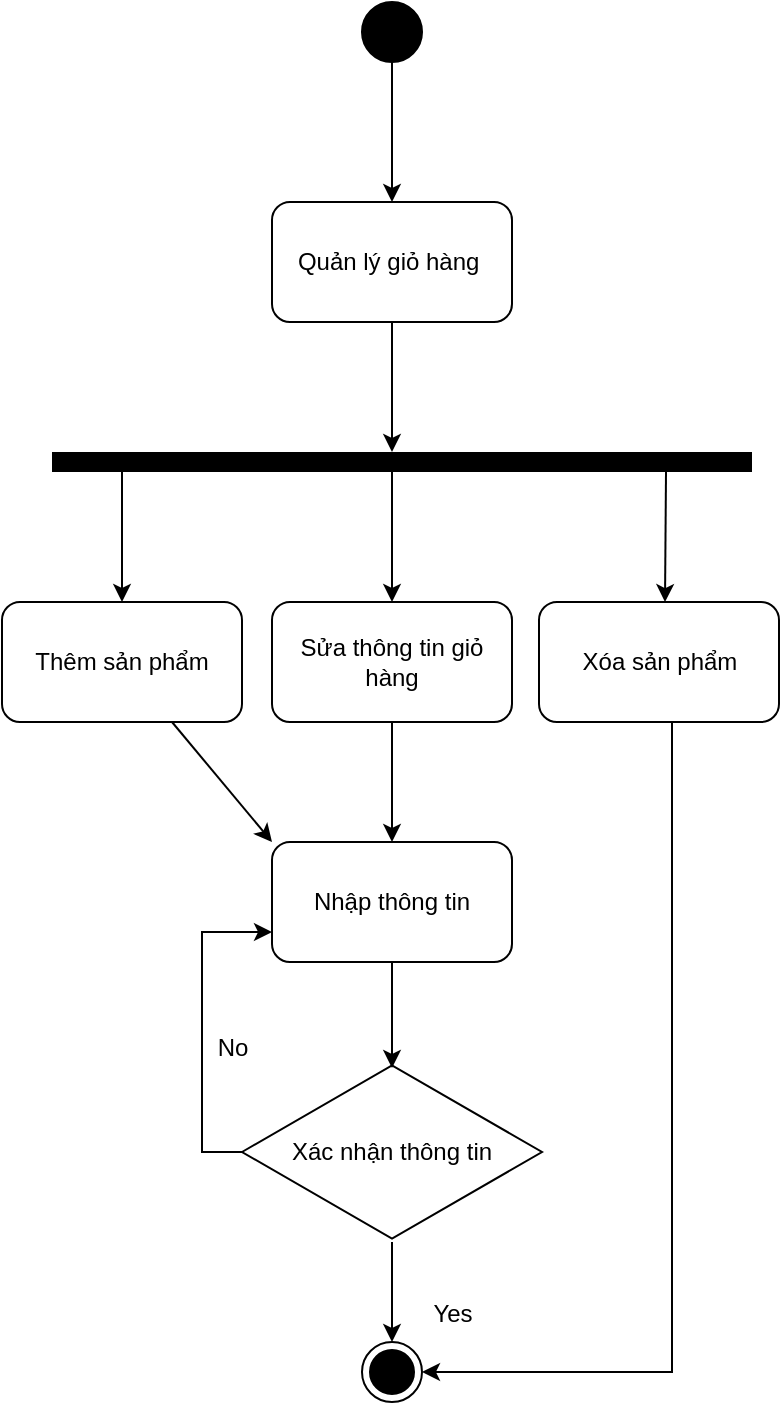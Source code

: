 <mxfile version="25.0.3" pages="5">
  <diagram name="KH quản lý giỏ hàng" id="glpUnwe-d-FHFiN7pNbO">
    <mxGraphModel dx="1050" dy="557" grid="1" gridSize="10" guides="1" tooltips="1" connect="1" arrows="1" fold="1" page="1" pageScale="1" pageWidth="827" pageHeight="1169" math="0" shadow="0">
      <root>
        <mxCell id="0" />
        <mxCell id="1" parent="0" />
        <mxCell id="dWQte7b7D6ETFb70vucc-6" style="edgeStyle=orthogonalEdgeStyle;rounded=0;orthogonalLoop=1;jettySize=auto;html=1;" parent="1" source="dWQte7b7D6ETFb70vucc-4" target="dWQte7b7D6ETFb70vucc-5" edge="1">
          <mxGeometry relative="1" as="geometry" />
        </mxCell>
        <mxCell id="dWQte7b7D6ETFb70vucc-4" value="" style="ellipse;fillColor=strokeColor;html=1;" parent="1" vertex="1">
          <mxGeometry x="205" y="350" width="30" height="30" as="geometry" />
        </mxCell>
        <mxCell id="dWQte7b7D6ETFb70vucc-5" value="Quản lý giỏ hàng&amp;nbsp;" style="rounded=1;whiteSpace=wrap;html=1;" parent="1" vertex="1">
          <mxGeometry x="160" y="450" width="120" height="60" as="geometry" />
        </mxCell>
        <mxCell id="dWQte7b7D6ETFb70vucc-17" style="edgeStyle=orthogonalEdgeStyle;rounded=0;orthogonalLoop=1;jettySize=auto;html=1;entryX=0.5;entryY=0;entryDx=0;entryDy=0;" parent="1" source="dWQte7b7D6ETFb70vucc-10" target="dWQte7b7D6ETFb70vucc-13" edge="1">
          <mxGeometry relative="1" as="geometry">
            <Array as="points">
              <mxPoint x="85" y="590" />
              <mxPoint x="85" y="590" />
            </Array>
          </mxGeometry>
        </mxCell>
        <mxCell id="dWQte7b7D6ETFb70vucc-18" style="rounded=0;orthogonalLoop=1;jettySize=auto;html=1;entryX=0.5;entryY=0;entryDx=0;entryDy=0;" parent="1" target="dWQte7b7D6ETFb70vucc-15" edge="1">
          <mxGeometry relative="1" as="geometry">
            <mxPoint x="220" y="583" as="sourcePoint" />
            <mxPoint x="220" y="648.0" as="targetPoint" />
          </mxGeometry>
        </mxCell>
        <mxCell id="dWQte7b7D6ETFb70vucc-19" style="rounded=0;orthogonalLoop=1;jettySize=auto;html=1;entryX=0.525;entryY=0.001;entryDx=0;entryDy=0;entryPerimeter=0;" parent="1" target="dWQte7b7D6ETFb70vucc-16" edge="1">
          <mxGeometry relative="1" as="geometry">
            <mxPoint x="357" y="585" as="sourcePoint" />
            <mxPoint x="356.54" y="644.7" as="targetPoint" />
          </mxGeometry>
        </mxCell>
        <mxCell id="dWQte7b7D6ETFb70vucc-10" value="" style="line;strokeWidth=10;html=1;fontSize=16;" parent="1" vertex="1">
          <mxGeometry x="50" y="575" width="350" height="10" as="geometry" />
        </mxCell>
        <mxCell id="dWQte7b7D6ETFb70vucc-12" style="rounded=0;orthogonalLoop=1;jettySize=auto;html=1;" parent="1" edge="1">
          <mxGeometry relative="1" as="geometry">
            <mxPoint x="220" y="510" as="sourcePoint" />
            <mxPoint x="220" y="575" as="targetPoint" />
          </mxGeometry>
        </mxCell>
        <mxCell id="dWQte7b7D6ETFb70vucc-22" style="rounded=0;orthogonalLoop=1;jettySize=auto;html=1;entryX=0;entryY=0;entryDx=0;entryDy=0;" parent="1" source="dWQte7b7D6ETFb70vucc-13" target="dWQte7b7D6ETFb70vucc-20" edge="1">
          <mxGeometry relative="1" as="geometry" />
        </mxCell>
        <mxCell id="dWQte7b7D6ETFb70vucc-13" value="Thêm sản phẩm" style="rounded=1;whiteSpace=wrap;html=1;" parent="1" vertex="1">
          <mxGeometry x="25" y="650" width="120" height="60" as="geometry" />
        </mxCell>
        <mxCell id="dWQte7b7D6ETFb70vucc-23" style="edgeStyle=orthogonalEdgeStyle;rounded=0;orthogonalLoop=1;jettySize=auto;html=1;entryX=0.5;entryY=0;entryDx=0;entryDy=0;" parent="1" source="dWQte7b7D6ETFb70vucc-15" target="dWQte7b7D6ETFb70vucc-20" edge="1">
          <mxGeometry relative="1" as="geometry" />
        </mxCell>
        <mxCell id="dWQte7b7D6ETFb70vucc-15" value="Sửa thông tin giỏ hàng" style="rounded=1;whiteSpace=wrap;html=1;" parent="1" vertex="1">
          <mxGeometry x="160" y="650" width="120" height="60" as="geometry" />
        </mxCell>
        <mxCell id="dWQte7b7D6ETFb70vucc-30" style="edgeStyle=orthogonalEdgeStyle;rounded=0;orthogonalLoop=1;jettySize=auto;html=1;entryX=1;entryY=0.5;entryDx=0;entryDy=0;" parent="1" source="dWQte7b7D6ETFb70vucc-16" target="dWQte7b7D6ETFb70vucc-28" edge="1">
          <mxGeometry relative="1" as="geometry">
            <Array as="points">
              <mxPoint x="360" y="1035" />
            </Array>
          </mxGeometry>
        </mxCell>
        <mxCell id="dWQte7b7D6ETFb70vucc-16" value="Xóa sản phẩm" style="rounded=1;whiteSpace=wrap;html=1;" parent="1" vertex="1">
          <mxGeometry x="293.5" y="650" width="120" height="60" as="geometry" />
        </mxCell>
        <mxCell id="dWQte7b7D6ETFb70vucc-20" value="Nhập thông tin" style="rounded=1;whiteSpace=wrap;html=1;" parent="1" vertex="1">
          <mxGeometry x="160" y="770" width="120" height="60" as="geometry" />
        </mxCell>
        <mxCell id="dWQte7b7D6ETFb70vucc-26" style="edgeStyle=orthogonalEdgeStyle;rounded=0;orthogonalLoop=1;jettySize=auto;html=1;entryX=0;entryY=0.75;entryDx=0;entryDy=0;" parent="1" source="dWQte7b7D6ETFb70vucc-21" target="dWQte7b7D6ETFb70vucc-20" edge="1">
          <mxGeometry relative="1" as="geometry">
            <Array as="points">
              <mxPoint x="125" y="925" />
              <mxPoint x="125" y="815" />
            </Array>
          </mxGeometry>
        </mxCell>
        <mxCell id="dWQte7b7D6ETFb70vucc-29" style="edgeStyle=orthogonalEdgeStyle;rounded=0;orthogonalLoop=1;jettySize=auto;html=1;entryX=0.5;entryY=0;entryDx=0;entryDy=0;" parent="1" source="dWQte7b7D6ETFb70vucc-21" target="dWQte7b7D6ETFb70vucc-28" edge="1">
          <mxGeometry relative="1" as="geometry" />
        </mxCell>
        <mxCell id="dWQte7b7D6ETFb70vucc-21" value="Xác nhận thông tin" style="html=1;whiteSpace=wrap;aspect=fixed;shape=isoRectangle;" parent="1" vertex="1">
          <mxGeometry x="145" y="880" width="150" height="90" as="geometry" />
        </mxCell>
        <mxCell id="dWQte7b7D6ETFb70vucc-24" style="edgeStyle=orthogonalEdgeStyle;rounded=0;orthogonalLoop=1;jettySize=auto;html=1;entryX=0.5;entryY=0.033;entryDx=0;entryDy=0;entryPerimeter=0;" parent="1" source="dWQte7b7D6ETFb70vucc-20" target="dWQte7b7D6ETFb70vucc-21" edge="1">
          <mxGeometry relative="1" as="geometry" />
        </mxCell>
        <mxCell id="dWQte7b7D6ETFb70vucc-27" value="No&lt;div&gt;&lt;br&gt;&lt;/div&gt;" style="text;html=1;align=center;verticalAlign=middle;resizable=0;points=[];autosize=1;strokeColor=none;fillColor=none;" parent="1" vertex="1">
          <mxGeometry x="120" y="860" width="40" height="40" as="geometry" />
        </mxCell>
        <mxCell id="dWQte7b7D6ETFb70vucc-28" value="" style="ellipse;html=1;shape=endState;fillColor=strokeColor;" parent="1" vertex="1">
          <mxGeometry x="205" y="1020" width="30" height="30" as="geometry" />
        </mxCell>
        <mxCell id="dWQte7b7D6ETFb70vucc-31" value="Yes&lt;div&gt;&lt;br&gt;&lt;/div&gt;" style="text;html=1;align=center;verticalAlign=middle;resizable=0;points=[];autosize=1;strokeColor=none;fillColor=none;" parent="1" vertex="1">
          <mxGeometry x="230" y="993" width="40" height="40" as="geometry" />
        </mxCell>
      </root>
    </mxGraphModel>
  </diagram>
  <diagram id="wGetY01Q4PkXhJ5S1TDO" name="KH Tìm kiếm sản phẩm">
    <mxGraphModel dx="1050" dy="557" grid="1" gridSize="10" guides="1" tooltips="1" connect="1" arrows="1" fold="1" page="1" pageScale="1" pageWidth="827" pageHeight="1169" math="0" shadow="0">
      <root>
        <mxCell id="0" />
        <mxCell id="1" parent="0" />
        <mxCell id="nGuQ5Qsm1o0M4dv9xNYN-1" style="edgeStyle=orthogonalEdgeStyle;rounded=0;orthogonalLoop=1;jettySize=auto;html=1;" parent="1" source="nGuQ5Qsm1o0M4dv9xNYN-2" target="nGuQ5Qsm1o0M4dv9xNYN-3" edge="1">
          <mxGeometry relative="1" as="geometry" />
        </mxCell>
        <mxCell id="nGuQ5Qsm1o0M4dv9xNYN-2" value="" style="ellipse;fillColor=strokeColor;html=1;" parent="1" vertex="1">
          <mxGeometry x="205" y="350" width="30" height="30" as="geometry" />
        </mxCell>
        <mxCell id="nGuQ5Qsm1o0M4dv9xNYN-3" value="Tìm kiếm sản phẩm" style="rounded=1;whiteSpace=wrap;html=1;" parent="1" vertex="1">
          <mxGeometry x="160" y="450" width="120" height="60" as="geometry" />
        </mxCell>
        <mxCell id="nGuQ5Qsm1o0M4dv9xNYN-4" style="edgeStyle=orthogonalEdgeStyle;rounded=0;orthogonalLoop=1;jettySize=auto;html=1;entryX=0.5;entryY=0;entryDx=0;entryDy=0;" parent="1" source="nGuQ5Qsm1o0M4dv9xNYN-7" target="nGuQ5Qsm1o0M4dv9xNYN-10" edge="1">
          <mxGeometry relative="1" as="geometry">
            <Array as="points">
              <mxPoint x="85" y="590" />
              <mxPoint x="85" y="590" />
            </Array>
          </mxGeometry>
        </mxCell>
        <mxCell id="nGuQ5Qsm1o0M4dv9xNYN-5" style="rounded=0;orthogonalLoop=1;jettySize=auto;html=1;entryX=0.5;entryY=0;entryDx=0;entryDy=0;" parent="1" target="nGuQ5Qsm1o0M4dv9xNYN-12" edge="1">
          <mxGeometry relative="1" as="geometry">
            <mxPoint x="220" y="583" as="sourcePoint" />
            <mxPoint x="220" y="648.0" as="targetPoint" />
          </mxGeometry>
        </mxCell>
        <mxCell id="nGuQ5Qsm1o0M4dv9xNYN-6" style="rounded=0;orthogonalLoop=1;jettySize=auto;html=1;entryX=0.525;entryY=0.001;entryDx=0;entryDy=0;entryPerimeter=0;" parent="1" target="nGuQ5Qsm1o0M4dv9xNYN-14" edge="1">
          <mxGeometry relative="1" as="geometry">
            <mxPoint x="357" y="585" as="sourcePoint" />
            <mxPoint x="356.54" y="644.7" as="targetPoint" />
          </mxGeometry>
        </mxCell>
        <mxCell id="nGuQ5Qsm1o0M4dv9xNYN-7" value="" style="line;strokeWidth=10;html=1;fontSize=16;" parent="1" vertex="1">
          <mxGeometry x="50" y="575" width="350" height="10" as="geometry" />
        </mxCell>
        <mxCell id="nGuQ5Qsm1o0M4dv9xNYN-8" style="rounded=0;orthogonalLoop=1;jettySize=auto;html=1;" parent="1" edge="1">
          <mxGeometry relative="1" as="geometry">
            <mxPoint x="220" y="510" as="sourcePoint" />
            <mxPoint x="220" y="575" as="targetPoint" />
          </mxGeometry>
        </mxCell>
        <mxCell id="nGuQ5Qsm1o0M4dv9xNYN-9" style="rounded=0;orthogonalLoop=1;jettySize=auto;html=1;entryX=0.25;entryY=0;entryDx=0;entryDy=0;" parent="1" source="nGuQ5Qsm1o0M4dv9xNYN-10" target="nGuQ5Qsm1o0M4dv9xNYN-15" edge="1">
          <mxGeometry relative="1" as="geometry" />
        </mxCell>
        <mxCell id="nGuQ5Qsm1o0M4dv9xNYN-10" value="Theo tên sản phẩm" style="rounded=1;whiteSpace=wrap;html=1;" parent="1" vertex="1">
          <mxGeometry x="25" y="650" width="120" height="60" as="geometry" />
        </mxCell>
        <mxCell id="nGuQ5Qsm1o0M4dv9xNYN-11" style="edgeStyle=orthogonalEdgeStyle;rounded=0;orthogonalLoop=1;jettySize=auto;html=1;entryX=0.5;entryY=0;entryDx=0;entryDy=0;" parent="1" source="nGuQ5Qsm1o0M4dv9xNYN-12" target="nGuQ5Qsm1o0M4dv9xNYN-15" edge="1">
          <mxGeometry relative="1" as="geometry" />
        </mxCell>
        <mxCell id="nGuQ5Qsm1o0M4dv9xNYN-12" value="Theo tác giả" style="rounded=1;whiteSpace=wrap;html=1;" parent="1" vertex="1">
          <mxGeometry x="160" y="650" width="120" height="60" as="geometry" />
        </mxCell>
        <mxCell id="nGuQ5Qsm1o0M4dv9xNYN-25" style="rounded=0;orthogonalLoop=1;jettySize=auto;html=1;entryX=0.75;entryY=0;entryDx=0;entryDy=0;" parent="1" source="nGuQ5Qsm1o0M4dv9xNYN-14" target="nGuQ5Qsm1o0M4dv9xNYN-15" edge="1">
          <mxGeometry relative="1" as="geometry" />
        </mxCell>
        <mxCell id="nGuQ5Qsm1o0M4dv9xNYN-14" value="Theo nhà xuất bản" style="rounded=1;whiteSpace=wrap;html=1;" parent="1" vertex="1">
          <mxGeometry x="293.5" y="650" width="120" height="60" as="geometry" />
        </mxCell>
        <mxCell id="nGuQ5Qsm1o0M4dv9xNYN-15" value="Nhập thông tin" style="rounded=1;whiteSpace=wrap;html=1;" parent="1" vertex="1">
          <mxGeometry x="160" y="770" width="120" height="60" as="geometry" />
        </mxCell>
        <mxCell id="nGuQ5Qsm1o0M4dv9xNYN-19" style="edgeStyle=orthogonalEdgeStyle;rounded=0;orthogonalLoop=1;jettySize=auto;html=1;entryX=0.5;entryY=0;entryDx=0;entryDy=0;" parent="1" source="nGuQ5Qsm1o0M4dv9xNYN-15" target="nGuQ5Qsm1o0M4dv9xNYN-23" edge="1">
          <mxGeometry relative="1" as="geometry">
            <mxPoint x="220" y="882.97" as="targetPoint" />
          </mxGeometry>
        </mxCell>
        <mxCell id="nGuQ5Qsm1o0M4dv9xNYN-21" value="" style="ellipse;html=1;shape=endState;fillColor=strokeColor;" parent="1" vertex="1">
          <mxGeometry x="205" y="1010" width="30" height="30" as="geometry" />
        </mxCell>
        <mxCell id="nGuQ5Qsm1o0M4dv9xNYN-24" style="rounded=0;orthogonalLoop=1;jettySize=auto;html=1;entryX=0.5;entryY=0;entryDx=0;entryDy=0;" parent="1" source="nGuQ5Qsm1o0M4dv9xNYN-23" target="nGuQ5Qsm1o0M4dv9xNYN-21" edge="1">
          <mxGeometry relative="1" as="geometry" />
        </mxCell>
        <mxCell id="nGuQ5Qsm1o0M4dv9xNYN-23" value="Kết quả tìm kiếm" style="rounded=1;whiteSpace=wrap;html=1;" parent="1" vertex="1">
          <mxGeometry x="160" y="890" width="120" height="60" as="geometry" />
        </mxCell>
      </root>
    </mxGraphModel>
  </diagram>
  <diagram id="Xd6jj131RkobltdTFWsQ" name="Admin quản lý danh mục sản phẩm">
    <mxGraphModel dx="1114" dy="592" grid="1" gridSize="10" guides="1" tooltips="1" connect="1" arrows="1" fold="1" page="1" pageScale="1" pageWidth="827" pageHeight="1169" math="0" shadow="0">
      <root>
        <mxCell id="0" />
        <mxCell id="1" parent="0" />
        <mxCell id="-0X5WeJSfMpW4maTVnv_-25" style="edgeStyle=orthogonalEdgeStyle;rounded=0;orthogonalLoop=1;jettySize=auto;html=1;entryX=0.5;entryY=0;entryDx=0;entryDy=0;" parent="1" source="-0X5WeJSfMpW4maTVnv_-2" target="-0X5WeJSfMpW4maTVnv_-23" edge="1">
          <mxGeometry relative="1" as="geometry" />
        </mxCell>
        <mxCell id="-0X5WeJSfMpW4maTVnv_-2" value="" style="ellipse;fillColor=strokeColor;html=1;" parent="1" vertex="1">
          <mxGeometry x="205" y="230" width="30" height="30" as="geometry" />
        </mxCell>
        <mxCell id="-0X5WeJSfMpW4maTVnv_-3" value="Quản lý danh mục sản phẩm" style="rounded=1;whiteSpace=wrap;html=1;" parent="1" vertex="1">
          <mxGeometry x="160" y="450" width="120" height="60" as="geometry" />
        </mxCell>
        <mxCell id="-0X5WeJSfMpW4maTVnv_-4" style="edgeStyle=orthogonalEdgeStyle;rounded=0;orthogonalLoop=1;jettySize=auto;html=1;entryX=0.5;entryY=0;entryDx=0;entryDy=0;" parent="1" source="-0X5WeJSfMpW4maTVnv_-7" target="-0X5WeJSfMpW4maTVnv_-10" edge="1">
          <mxGeometry relative="1" as="geometry">
            <Array as="points">
              <mxPoint x="85" y="590" />
              <mxPoint x="85" y="590" />
            </Array>
          </mxGeometry>
        </mxCell>
        <mxCell id="-0X5WeJSfMpW4maTVnv_-5" style="rounded=0;orthogonalLoop=1;jettySize=auto;html=1;entryX=0.5;entryY=0;entryDx=0;entryDy=0;" parent="1" target="-0X5WeJSfMpW4maTVnv_-12" edge="1">
          <mxGeometry relative="1" as="geometry">
            <mxPoint x="220" y="583" as="sourcePoint" />
            <mxPoint x="220" y="648.0" as="targetPoint" />
          </mxGeometry>
        </mxCell>
        <mxCell id="-0X5WeJSfMpW4maTVnv_-6" style="rounded=0;orthogonalLoop=1;jettySize=auto;html=1;entryX=0.525;entryY=0.001;entryDx=0;entryDy=0;entryPerimeter=0;" parent="1" target="-0X5WeJSfMpW4maTVnv_-14" edge="1">
          <mxGeometry relative="1" as="geometry">
            <mxPoint x="357" y="585" as="sourcePoint" />
            <mxPoint x="356.54" y="644.7" as="targetPoint" />
          </mxGeometry>
        </mxCell>
        <mxCell id="-0X5WeJSfMpW4maTVnv_-7" value="" style="line;strokeWidth=10;html=1;fontSize=16;" parent="1" vertex="1">
          <mxGeometry x="50" y="575" width="350" height="10" as="geometry" />
        </mxCell>
        <mxCell id="-0X5WeJSfMpW4maTVnv_-8" style="rounded=0;orthogonalLoop=1;jettySize=auto;html=1;" parent="1" edge="1">
          <mxGeometry relative="1" as="geometry">
            <mxPoint x="220" y="510" as="sourcePoint" />
            <mxPoint x="220" y="575" as="targetPoint" />
          </mxGeometry>
        </mxCell>
        <mxCell id="-0X5WeJSfMpW4maTVnv_-9" style="rounded=0;orthogonalLoop=1;jettySize=auto;html=1;entryX=0;entryY=0;entryDx=0;entryDy=0;" parent="1" source="-0X5WeJSfMpW4maTVnv_-10" target="-0X5WeJSfMpW4maTVnv_-15" edge="1">
          <mxGeometry relative="1" as="geometry" />
        </mxCell>
        <mxCell id="-0X5WeJSfMpW4maTVnv_-10" value="Sửa thông tin danh mục" style="rounded=1;whiteSpace=wrap;html=1;" parent="1" vertex="1">
          <mxGeometry x="25" y="650" width="120" height="60" as="geometry" />
        </mxCell>
        <mxCell id="-0X5WeJSfMpW4maTVnv_-11" style="edgeStyle=orthogonalEdgeStyle;rounded=0;orthogonalLoop=1;jettySize=auto;html=1;entryX=0.5;entryY=0;entryDx=0;entryDy=0;" parent="1" source="-0X5WeJSfMpW4maTVnv_-12" target="-0X5WeJSfMpW4maTVnv_-15" edge="1">
          <mxGeometry relative="1" as="geometry" />
        </mxCell>
        <mxCell id="-0X5WeJSfMpW4maTVnv_-12" value="Thêm danh mục" style="rounded=1;whiteSpace=wrap;html=1;" parent="1" vertex="1">
          <mxGeometry x="160" y="650" width="120" height="60" as="geometry" />
        </mxCell>
        <mxCell id="-0X5WeJSfMpW4maTVnv_-13" style="edgeStyle=orthogonalEdgeStyle;rounded=0;orthogonalLoop=1;jettySize=auto;html=1;entryX=1;entryY=0.5;entryDx=0;entryDy=0;" parent="1" source="-0X5WeJSfMpW4maTVnv_-14" target="-0X5WeJSfMpW4maTVnv_-21" edge="1">
          <mxGeometry relative="1" as="geometry">
            <Array as="points">
              <mxPoint x="360" y="1035" />
            </Array>
          </mxGeometry>
        </mxCell>
        <mxCell id="-0X5WeJSfMpW4maTVnv_-14" value="Xóa danh mục" style="rounded=1;whiteSpace=wrap;html=1;" parent="1" vertex="1">
          <mxGeometry x="293.5" y="650" width="120" height="60" as="geometry" />
        </mxCell>
        <mxCell id="-0X5WeJSfMpW4maTVnv_-15" value="Nhập thông tin" style="rounded=1;whiteSpace=wrap;html=1;" parent="1" vertex="1">
          <mxGeometry x="160" y="770" width="120" height="60" as="geometry" />
        </mxCell>
        <mxCell id="-0X5WeJSfMpW4maTVnv_-16" style="edgeStyle=orthogonalEdgeStyle;rounded=0;orthogonalLoop=1;jettySize=auto;html=1;entryX=0;entryY=0.75;entryDx=0;entryDy=0;" parent="1" source="-0X5WeJSfMpW4maTVnv_-18" target="-0X5WeJSfMpW4maTVnv_-15" edge="1">
          <mxGeometry relative="1" as="geometry">
            <Array as="points">
              <mxPoint x="125" y="925" />
              <mxPoint x="125" y="815" />
            </Array>
          </mxGeometry>
        </mxCell>
        <mxCell id="-0X5WeJSfMpW4maTVnv_-17" style="edgeStyle=orthogonalEdgeStyle;rounded=0;orthogonalLoop=1;jettySize=auto;html=1;entryX=0.5;entryY=0;entryDx=0;entryDy=0;" parent="1" source="-0X5WeJSfMpW4maTVnv_-18" target="-0X5WeJSfMpW4maTVnv_-21" edge="1">
          <mxGeometry relative="1" as="geometry" />
        </mxCell>
        <mxCell id="-0X5WeJSfMpW4maTVnv_-18" value="Xác nhận thông tin" style="html=1;whiteSpace=wrap;aspect=fixed;shape=isoRectangle;" parent="1" vertex="1">
          <mxGeometry x="145" y="880" width="150" height="90" as="geometry" />
        </mxCell>
        <mxCell id="-0X5WeJSfMpW4maTVnv_-19" style="edgeStyle=orthogonalEdgeStyle;rounded=0;orthogonalLoop=1;jettySize=auto;html=1;entryX=0.5;entryY=0.033;entryDx=0;entryDy=0;entryPerimeter=0;" parent="1" source="-0X5WeJSfMpW4maTVnv_-15" target="-0X5WeJSfMpW4maTVnv_-18" edge="1">
          <mxGeometry relative="1" as="geometry" />
        </mxCell>
        <mxCell id="-0X5WeJSfMpW4maTVnv_-20" value="No&lt;div&gt;&lt;br&gt;&lt;/div&gt;" style="text;html=1;align=center;verticalAlign=middle;resizable=0;points=[];autosize=1;strokeColor=none;fillColor=none;" parent="1" vertex="1">
          <mxGeometry x="120" y="860" width="40" height="40" as="geometry" />
        </mxCell>
        <mxCell id="-0X5WeJSfMpW4maTVnv_-21" value="" style="ellipse;html=1;shape=endState;fillColor=strokeColor;" parent="1" vertex="1">
          <mxGeometry x="205" y="1020" width="30" height="30" as="geometry" />
        </mxCell>
        <mxCell id="-0X5WeJSfMpW4maTVnv_-22" value="Yes&lt;div&gt;&lt;br&gt;&lt;/div&gt;" style="text;html=1;align=center;verticalAlign=middle;resizable=0;points=[];autosize=1;strokeColor=none;fillColor=none;" parent="1" vertex="1">
          <mxGeometry x="230" y="993" width="40" height="40" as="geometry" />
        </mxCell>
        <mxCell id="-0X5WeJSfMpW4maTVnv_-26" style="edgeStyle=orthogonalEdgeStyle;rounded=0;orthogonalLoop=1;jettySize=auto;html=1;entryX=0.5;entryY=0;entryDx=0;entryDy=0;" parent="1" source="-0X5WeJSfMpW4maTVnv_-23" target="-0X5WeJSfMpW4maTVnv_-3" edge="1">
          <mxGeometry relative="1" as="geometry" />
        </mxCell>
        <mxCell id="-0X5WeJSfMpW4maTVnv_-23" value="Đăng nhập" style="rounded=1;whiteSpace=wrap;html=1;" parent="1" vertex="1">
          <mxGeometry x="160" y="320" width="120" height="60" as="geometry" />
        </mxCell>
      </root>
    </mxGraphModel>
  </diagram>
  <diagram id="LKyu1rDPVpneiYCnQFTb" name="Admin quản lý user KH">
    <mxGraphModel dx="472" dy="784" grid="1" gridSize="10" guides="1" tooltips="1" connect="1" arrows="1" fold="1" page="1" pageScale="1" pageWidth="827" pageHeight="1169" math="0" shadow="0">
      <root>
        <mxCell id="0" />
        <mxCell id="1" parent="0" />
        <mxCell id="rJHAYMl7BsuX2lufDUmJ-1" style="edgeStyle=orthogonalEdgeStyle;rounded=0;orthogonalLoop=1;jettySize=auto;html=1;entryX=0.5;entryY=0;entryDx=0;entryDy=0;" edge="1" parent="1" source="rJHAYMl7BsuX2lufDUmJ-2" target="rJHAYMl7BsuX2lufDUmJ-24">
          <mxGeometry relative="1" as="geometry" />
        </mxCell>
        <mxCell id="rJHAYMl7BsuX2lufDUmJ-2" value="" style="ellipse;fillColor=strokeColor;html=1;" vertex="1" parent="1">
          <mxGeometry x="205" y="230" width="30" height="30" as="geometry" />
        </mxCell>
        <mxCell id="rJHAYMl7BsuX2lufDUmJ-3" value="Quản lý khách hàng" style="rounded=1;whiteSpace=wrap;html=1;" vertex="1" parent="1">
          <mxGeometry x="160" y="450" width="120" height="60" as="geometry" />
        </mxCell>
        <mxCell id="rJHAYMl7BsuX2lufDUmJ-4" style="edgeStyle=orthogonalEdgeStyle;rounded=0;orthogonalLoop=1;jettySize=auto;html=1;entryX=0.5;entryY=0;entryDx=0;entryDy=0;" edge="1" parent="1" source="rJHAYMl7BsuX2lufDUmJ-7" target="rJHAYMl7BsuX2lufDUmJ-10">
          <mxGeometry relative="1" as="geometry">
            <Array as="points">
              <mxPoint x="85" y="590" />
              <mxPoint x="85" y="590" />
            </Array>
          </mxGeometry>
        </mxCell>
        <mxCell id="rJHAYMl7BsuX2lufDUmJ-5" style="rounded=0;orthogonalLoop=1;jettySize=auto;html=1;entryX=0.5;entryY=0;entryDx=0;entryDy=0;" edge="1" parent="1" target="rJHAYMl7BsuX2lufDUmJ-12">
          <mxGeometry relative="1" as="geometry">
            <mxPoint x="220" y="583" as="sourcePoint" />
            <mxPoint x="220" y="648.0" as="targetPoint" />
          </mxGeometry>
        </mxCell>
        <mxCell id="rJHAYMl7BsuX2lufDUmJ-6" style="rounded=0;orthogonalLoop=1;jettySize=auto;html=1;entryX=0.525;entryY=0.001;entryDx=0;entryDy=0;entryPerimeter=0;" edge="1" parent="1" target="rJHAYMl7BsuX2lufDUmJ-14">
          <mxGeometry relative="1" as="geometry">
            <mxPoint x="357" y="585" as="sourcePoint" />
            <mxPoint x="356.54" y="644.7" as="targetPoint" />
          </mxGeometry>
        </mxCell>
        <mxCell id="rJHAYMl7BsuX2lufDUmJ-7" value="" style="line;strokeWidth=10;html=1;fontSize=16;" vertex="1" parent="1">
          <mxGeometry x="50" y="575" width="350" height="10" as="geometry" />
        </mxCell>
        <mxCell id="rJHAYMl7BsuX2lufDUmJ-8" style="rounded=0;orthogonalLoop=1;jettySize=auto;html=1;" edge="1" parent="1">
          <mxGeometry relative="1" as="geometry">
            <mxPoint x="220" y="510" as="sourcePoint" />
            <mxPoint x="220" y="575" as="targetPoint" />
          </mxGeometry>
        </mxCell>
        <mxCell id="rJHAYMl7BsuX2lufDUmJ-9" style="rounded=0;orthogonalLoop=1;jettySize=auto;html=1;entryX=0;entryY=0;entryDx=0;entryDy=0;" edge="1" parent="1" source="rJHAYMl7BsuX2lufDUmJ-10" target="rJHAYMl7BsuX2lufDUmJ-15">
          <mxGeometry relative="1" as="geometry" />
        </mxCell>
        <mxCell id="rJHAYMl7BsuX2lufDUmJ-10" value="Sửa thông tin khách hàng" style="rounded=1;whiteSpace=wrap;html=1;" vertex="1" parent="1">
          <mxGeometry x="25" y="650" width="120" height="60" as="geometry" />
        </mxCell>
        <mxCell id="rJHAYMl7BsuX2lufDUmJ-11" style="edgeStyle=orthogonalEdgeStyle;rounded=0;orthogonalLoop=1;jettySize=auto;html=1;entryX=0.5;entryY=0;entryDx=0;entryDy=0;" edge="1" parent="1" source="rJHAYMl7BsuX2lufDUmJ-12" target="rJHAYMl7BsuX2lufDUmJ-15">
          <mxGeometry relative="1" as="geometry" />
        </mxCell>
        <mxCell id="rJHAYMl7BsuX2lufDUmJ-12" value="Thêm khách hàng" style="rounded=1;whiteSpace=wrap;html=1;" vertex="1" parent="1">
          <mxGeometry x="160" y="650" width="120" height="60" as="geometry" />
        </mxCell>
        <mxCell id="rJHAYMl7BsuX2lufDUmJ-13" style="edgeStyle=orthogonalEdgeStyle;rounded=0;orthogonalLoop=1;jettySize=auto;html=1;entryX=1;entryY=0.5;entryDx=0;entryDy=0;" edge="1" parent="1" source="rJHAYMl7BsuX2lufDUmJ-14" target="rJHAYMl7BsuX2lufDUmJ-21">
          <mxGeometry relative="1" as="geometry">
            <Array as="points">
              <mxPoint x="360" y="1035" />
            </Array>
          </mxGeometry>
        </mxCell>
        <mxCell id="rJHAYMl7BsuX2lufDUmJ-14" value="Xóa khách hàng" style="rounded=1;whiteSpace=wrap;html=1;" vertex="1" parent="1">
          <mxGeometry x="293.5" y="650" width="120" height="60" as="geometry" />
        </mxCell>
        <mxCell id="rJHAYMl7BsuX2lufDUmJ-15" value="Nhập thông tin" style="rounded=1;whiteSpace=wrap;html=1;" vertex="1" parent="1">
          <mxGeometry x="160" y="770" width="120" height="60" as="geometry" />
        </mxCell>
        <mxCell id="rJHAYMl7BsuX2lufDUmJ-16" style="edgeStyle=orthogonalEdgeStyle;rounded=0;orthogonalLoop=1;jettySize=auto;html=1;entryX=0;entryY=0.75;entryDx=0;entryDy=0;" edge="1" parent="1" source="rJHAYMl7BsuX2lufDUmJ-18" target="rJHAYMl7BsuX2lufDUmJ-15">
          <mxGeometry relative="1" as="geometry">
            <Array as="points">
              <mxPoint x="125" y="925" />
              <mxPoint x="125" y="815" />
            </Array>
          </mxGeometry>
        </mxCell>
        <mxCell id="rJHAYMl7BsuX2lufDUmJ-17" style="edgeStyle=orthogonalEdgeStyle;rounded=0;orthogonalLoop=1;jettySize=auto;html=1;entryX=0.5;entryY=0;entryDx=0;entryDy=0;" edge="1" parent="1" source="rJHAYMl7BsuX2lufDUmJ-18" target="rJHAYMl7BsuX2lufDUmJ-21">
          <mxGeometry relative="1" as="geometry" />
        </mxCell>
        <mxCell id="rJHAYMl7BsuX2lufDUmJ-18" value="Xác nhận thông tin" style="html=1;whiteSpace=wrap;aspect=fixed;shape=isoRectangle;" vertex="1" parent="1">
          <mxGeometry x="145" y="880" width="150" height="90" as="geometry" />
        </mxCell>
        <mxCell id="rJHAYMl7BsuX2lufDUmJ-19" style="edgeStyle=orthogonalEdgeStyle;rounded=0;orthogonalLoop=1;jettySize=auto;html=1;entryX=0.5;entryY=0.033;entryDx=0;entryDy=0;entryPerimeter=0;" edge="1" parent="1" source="rJHAYMl7BsuX2lufDUmJ-15" target="rJHAYMl7BsuX2lufDUmJ-18">
          <mxGeometry relative="1" as="geometry" />
        </mxCell>
        <mxCell id="rJHAYMl7BsuX2lufDUmJ-20" value="No&lt;div&gt;&lt;br&gt;&lt;/div&gt;" style="text;html=1;align=center;verticalAlign=middle;resizable=0;points=[];autosize=1;strokeColor=none;fillColor=none;" vertex="1" parent="1">
          <mxGeometry x="120" y="860" width="40" height="40" as="geometry" />
        </mxCell>
        <mxCell id="rJHAYMl7BsuX2lufDUmJ-21" value="" style="ellipse;html=1;shape=endState;fillColor=strokeColor;" vertex="1" parent="1">
          <mxGeometry x="205" y="1020" width="30" height="30" as="geometry" />
        </mxCell>
        <mxCell id="rJHAYMl7BsuX2lufDUmJ-22" value="Yes&lt;div&gt;&lt;br&gt;&lt;/div&gt;" style="text;html=1;align=center;verticalAlign=middle;resizable=0;points=[];autosize=1;strokeColor=none;fillColor=none;" vertex="1" parent="1">
          <mxGeometry x="230" y="993" width="40" height="40" as="geometry" />
        </mxCell>
        <mxCell id="rJHAYMl7BsuX2lufDUmJ-23" style="edgeStyle=orthogonalEdgeStyle;rounded=0;orthogonalLoop=1;jettySize=auto;html=1;entryX=0.5;entryY=0;entryDx=0;entryDy=0;" edge="1" parent="1" source="rJHAYMl7BsuX2lufDUmJ-24" target="rJHAYMl7BsuX2lufDUmJ-3">
          <mxGeometry relative="1" as="geometry" />
        </mxCell>
        <mxCell id="rJHAYMl7BsuX2lufDUmJ-24" value="Đăng nhập" style="rounded=1;whiteSpace=wrap;html=1;" vertex="1" parent="1">
          <mxGeometry x="160" y="320" width="120" height="60" as="geometry" />
        </mxCell>
      </root>
    </mxGraphModel>
  </diagram>
  <diagram id="INwW-5wFEFbLyJaA-GMQ" name="Admin quản lý sản phẩm">
    <mxGraphModel dx="472" dy="784" grid="1" gridSize="10" guides="1" tooltips="1" connect="1" arrows="1" fold="1" page="1" pageScale="1" pageWidth="827" pageHeight="1169" math="0" shadow="0">
      <root>
        <mxCell id="0" />
        <mxCell id="1" parent="0" />
        <mxCell id="GJX-I3IgISKLtTJ7mgsG-1" style="edgeStyle=orthogonalEdgeStyle;rounded=0;orthogonalLoop=1;jettySize=auto;html=1;entryX=0.5;entryY=0;entryDx=0;entryDy=0;" edge="1" parent="1" source="GJX-I3IgISKLtTJ7mgsG-2" target="GJX-I3IgISKLtTJ7mgsG-24">
          <mxGeometry relative="1" as="geometry" />
        </mxCell>
        <mxCell id="GJX-I3IgISKLtTJ7mgsG-2" value="" style="ellipse;fillColor=strokeColor;html=1;" vertex="1" parent="1">
          <mxGeometry x="205" y="230" width="30" height="30" as="geometry" />
        </mxCell>
        <mxCell id="GJX-I3IgISKLtTJ7mgsG-3" value="Quản lý sản phẩm" style="rounded=1;whiteSpace=wrap;html=1;" vertex="1" parent="1">
          <mxGeometry x="160" y="450" width="120" height="60" as="geometry" />
        </mxCell>
        <mxCell id="GJX-I3IgISKLtTJ7mgsG-4" style="edgeStyle=orthogonalEdgeStyle;rounded=0;orthogonalLoop=1;jettySize=auto;html=1;entryX=0.5;entryY=0;entryDx=0;entryDy=0;" edge="1" parent="1" source="GJX-I3IgISKLtTJ7mgsG-7" target="GJX-I3IgISKLtTJ7mgsG-10">
          <mxGeometry relative="1" as="geometry">
            <Array as="points">
              <mxPoint x="85" y="590" />
              <mxPoint x="85" y="590" />
            </Array>
          </mxGeometry>
        </mxCell>
        <mxCell id="GJX-I3IgISKLtTJ7mgsG-5" style="rounded=0;orthogonalLoop=1;jettySize=auto;html=1;entryX=0.5;entryY=0;entryDx=0;entryDy=0;" edge="1" parent="1" target="GJX-I3IgISKLtTJ7mgsG-12">
          <mxGeometry relative="1" as="geometry">
            <mxPoint x="220" y="583" as="sourcePoint" />
            <mxPoint x="220" y="648.0" as="targetPoint" />
          </mxGeometry>
        </mxCell>
        <mxCell id="GJX-I3IgISKLtTJ7mgsG-6" style="rounded=0;orthogonalLoop=1;jettySize=auto;html=1;entryX=0.525;entryY=0.001;entryDx=0;entryDy=0;entryPerimeter=0;" edge="1" parent="1" target="GJX-I3IgISKLtTJ7mgsG-14">
          <mxGeometry relative="1" as="geometry">
            <mxPoint x="357" y="585" as="sourcePoint" />
            <mxPoint x="356.54" y="644.7" as="targetPoint" />
          </mxGeometry>
        </mxCell>
        <mxCell id="GJX-I3IgISKLtTJ7mgsG-7" value="" style="line;strokeWidth=10;html=1;fontSize=16;" vertex="1" parent="1">
          <mxGeometry x="50" y="575" width="350" height="10" as="geometry" />
        </mxCell>
        <mxCell id="GJX-I3IgISKLtTJ7mgsG-8" style="rounded=0;orthogonalLoop=1;jettySize=auto;html=1;" edge="1" parent="1">
          <mxGeometry relative="1" as="geometry">
            <mxPoint x="220" y="510" as="sourcePoint" />
            <mxPoint x="220" y="575" as="targetPoint" />
          </mxGeometry>
        </mxCell>
        <mxCell id="GJX-I3IgISKLtTJ7mgsG-9" style="rounded=0;orthogonalLoop=1;jettySize=auto;html=1;entryX=0;entryY=0;entryDx=0;entryDy=0;" edge="1" parent="1" source="GJX-I3IgISKLtTJ7mgsG-10" target="GJX-I3IgISKLtTJ7mgsG-15">
          <mxGeometry relative="1" as="geometry" />
        </mxCell>
        <mxCell id="GJX-I3IgISKLtTJ7mgsG-10" value="Sửa thông tin sản phẩm" style="rounded=1;whiteSpace=wrap;html=1;" vertex="1" parent="1">
          <mxGeometry x="25" y="650" width="120" height="60" as="geometry" />
        </mxCell>
        <mxCell id="GJX-I3IgISKLtTJ7mgsG-11" style="edgeStyle=orthogonalEdgeStyle;rounded=0;orthogonalLoop=1;jettySize=auto;html=1;entryX=0.5;entryY=0;entryDx=0;entryDy=0;" edge="1" parent="1" source="GJX-I3IgISKLtTJ7mgsG-12" target="GJX-I3IgISKLtTJ7mgsG-15">
          <mxGeometry relative="1" as="geometry" />
        </mxCell>
        <mxCell id="GJX-I3IgISKLtTJ7mgsG-12" value="Thêm sản phẩm" style="rounded=1;whiteSpace=wrap;html=1;" vertex="1" parent="1">
          <mxGeometry x="160" y="650" width="120" height="60" as="geometry" />
        </mxCell>
        <mxCell id="GJX-I3IgISKLtTJ7mgsG-13" style="edgeStyle=orthogonalEdgeStyle;rounded=0;orthogonalLoop=1;jettySize=auto;html=1;entryX=1;entryY=0.5;entryDx=0;entryDy=0;" edge="1" parent="1" source="GJX-I3IgISKLtTJ7mgsG-14" target="GJX-I3IgISKLtTJ7mgsG-21">
          <mxGeometry relative="1" as="geometry">
            <Array as="points">
              <mxPoint x="360" y="1035" />
            </Array>
          </mxGeometry>
        </mxCell>
        <mxCell id="GJX-I3IgISKLtTJ7mgsG-14" value="Xóa sản phẩm" style="rounded=1;whiteSpace=wrap;html=1;" vertex="1" parent="1">
          <mxGeometry x="293.5" y="650" width="120" height="60" as="geometry" />
        </mxCell>
        <mxCell id="GJX-I3IgISKLtTJ7mgsG-15" value="Nhập thông tin" style="rounded=1;whiteSpace=wrap;html=1;" vertex="1" parent="1">
          <mxGeometry x="160" y="770" width="120" height="60" as="geometry" />
        </mxCell>
        <mxCell id="GJX-I3IgISKLtTJ7mgsG-16" style="edgeStyle=orthogonalEdgeStyle;rounded=0;orthogonalLoop=1;jettySize=auto;html=1;entryX=0;entryY=0.75;entryDx=0;entryDy=0;" edge="1" parent="1" source="GJX-I3IgISKLtTJ7mgsG-18" target="GJX-I3IgISKLtTJ7mgsG-15">
          <mxGeometry relative="1" as="geometry">
            <Array as="points">
              <mxPoint x="125" y="925" />
              <mxPoint x="125" y="815" />
            </Array>
          </mxGeometry>
        </mxCell>
        <mxCell id="GJX-I3IgISKLtTJ7mgsG-17" style="edgeStyle=orthogonalEdgeStyle;rounded=0;orthogonalLoop=1;jettySize=auto;html=1;entryX=0.5;entryY=0;entryDx=0;entryDy=0;" edge="1" parent="1" source="GJX-I3IgISKLtTJ7mgsG-18" target="GJX-I3IgISKLtTJ7mgsG-21">
          <mxGeometry relative="1" as="geometry" />
        </mxCell>
        <mxCell id="GJX-I3IgISKLtTJ7mgsG-18" value="Xác nhận thông tin" style="html=1;whiteSpace=wrap;aspect=fixed;shape=isoRectangle;" vertex="1" parent="1">
          <mxGeometry x="145" y="880" width="150" height="90" as="geometry" />
        </mxCell>
        <mxCell id="GJX-I3IgISKLtTJ7mgsG-19" style="edgeStyle=orthogonalEdgeStyle;rounded=0;orthogonalLoop=1;jettySize=auto;html=1;entryX=0.5;entryY=0.033;entryDx=0;entryDy=0;entryPerimeter=0;" edge="1" parent="1" source="GJX-I3IgISKLtTJ7mgsG-15" target="GJX-I3IgISKLtTJ7mgsG-18">
          <mxGeometry relative="1" as="geometry" />
        </mxCell>
        <mxCell id="GJX-I3IgISKLtTJ7mgsG-20" value="No&lt;div&gt;&lt;br&gt;&lt;/div&gt;" style="text;html=1;align=center;verticalAlign=middle;resizable=0;points=[];autosize=1;strokeColor=none;fillColor=none;" vertex="1" parent="1">
          <mxGeometry x="120" y="860" width="40" height="40" as="geometry" />
        </mxCell>
        <mxCell id="GJX-I3IgISKLtTJ7mgsG-21" value="" style="ellipse;html=1;shape=endState;fillColor=strokeColor;" vertex="1" parent="1">
          <mxGeometry x="205" y="1020" width="30" height="30" as="geometry" />
        </mxCell>
        <mxCell id="GJX-I3IgISKLtTJ7mgsG-22" value="Yes&lt;div&gt;&lt;br&gt;&lt;/div&gt;" style="text;html=1;align=center;verticalAlign=middle;resizable=0;points=[];autosize=1;strokeColor=none;fillColor=none;" vertex="1" parent="1">
          <mxGeometry x="230" y="993" width="40" height="40" as="geometry" />
        </mxCell>
        <mxCell id="GJX-I3IgISKLtTJ7mgsG-23" style="edgeStyle=orthogonalEdgeStyle;rounded=0;orthogonalLoop=1;jettySize=auto;html=1;entryX=0.5;entryY=0;entryDx=0;entryDy=0;" edge="1" parent="1" source="GJX-I3IgISKLtTJ7mgsG-24" target="GJX-I3IgISKLtTJ7mgsG-3">
          <mxGeometry relative="1" as="geometry" />
        </mxCell>
        <mxCell id="GJX-I3IgISKLtTJ7mgsG-24" value="Đăng nhập" style="rounded=1;whiteSpace=wrap;html=1;" vertex="1" parent="1">
          <mxGeometry x="160" y="320" width="120" height="60" as="geometry" />
        </mxCell>
      </root>
    </mxGraphModel>
  </diagram>
</mxfile>
